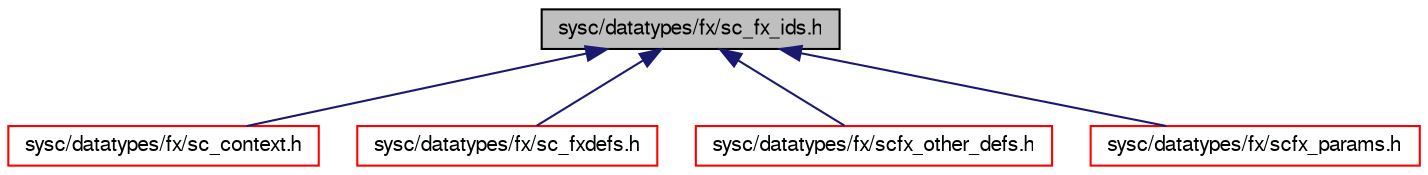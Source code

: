 digraph G
{
  edge [fontname="FreeSans",fontsize="10",labelfontname="FreeSans",labelfontsize="10"];
  node [fontname="FreeSans",fontsize="10",shape=record];
  Node1 [label="sysc/datatypes/fx/sc_fx_ids.h",height=0.2,width=0.4,color="black", fillcolor="grey75", style="filled" fontcolor="black"];
  Node1 -> Node2 [dir=back,color="midnightblue",fontsize="10",style="solid",fontname="FreeSans"];
  Node2 [label="sysc/datatypes/fx/sc_context.h",height=0.2,width=0.4,color="red", fillcolor="white", style="filled",URL="$a00306.html"];
  Node1 -> Node3 [dir=back,color="midnightblue",fontsize="10",style="solid",fontname="FreeSans"];
  Node3 [label="sysc/datatypes/fx/sc_fxdefs.h",height=0.2,width=0.4,color="red", fillcolor="white", style="filled",URL="$a00311.html"];
  Node1 -> Node4 [dir=back,color="midnightblue",fontsize="10",style="solid",fontname="FreeSans"];
  Node4 [label="sysc/datatypes/fx/scfx_other_defs.h",height=0.2,width=0.4,color="red", fillcolor="white", style="filled",URL="$a00321.html"];
  Node1 -> Node5 [dir=back,color="midnightblue",fontsize="10",style="solid",fontname="FreeSans"];
  Node5 [label="sysc/datatypes/fx/scfx_params.h",height=0.2,width=0.4,color="red", fillcolor="white", style="filled",URL="$a00322.html"];
}
